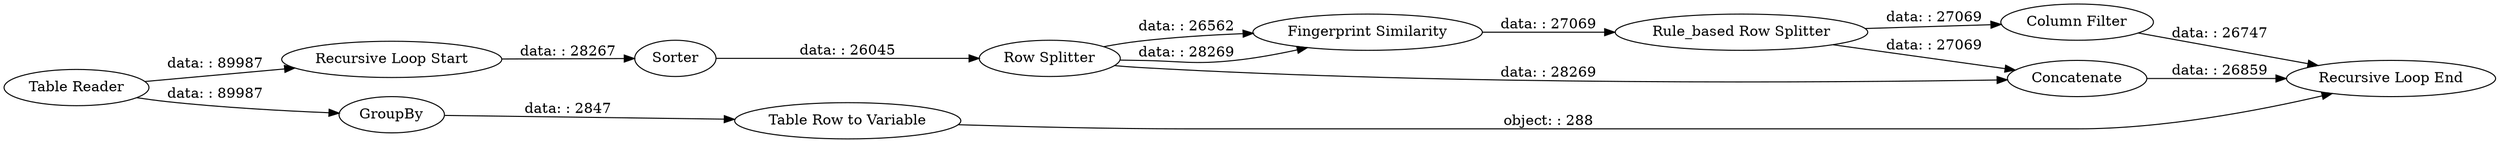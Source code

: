 digraph {
	"6229566013837437867_28" [label="Rule_based Row Splitter"]
	"6229566013837437867_24" [label="Recursive Loop Start"]
	"6229566013837437867_33" [label=GroupBy]
	"6229566013837437867_30" [label="Recursive Loop End"]
	"6229566013837437867_27" [label="Fingerprint Similarity"]
	"6229566013837437867_26" [label="Row Splitter"]
	"6229566013837437867_25" [label=Sorter]
	"6229566013837437867_31" [label="Table Reader"]
	"6229566013837437867_29" [label=Concatenate]
	"6229566013837437867_34" [label="Table Row to Variable"]
	"6229566013837437867_32" [label="Column Filter"]
	"6229566013837437867_34" -> "6229566013837437867_30" [label="object: : 288"]
	"6229566013837437867_26" -> "6229566013837437867_27" [label="data: : 26562"]
	"6229566013837437867_27" -> "6229566013837437867_28" [label="data: : 27069"]
	"6229566013837437867_33" -> "6229566013837437867_34" [label="data: : 2847"]
	"6229566013837437867_28" -> "6229566013837437867_29" [label="data: : 27069"]
	"6229566013837437867_29" -> "6229566013837437867_30" [label="data: : 26859"]
	"6229566013837437867_25" -> "6229566013837437867_26" [label="data: : 26045"]
	"6229566013837437867_26" -> "6229566013837437867_29" [label="data: : 28269"]
	"6229566013837437867_26" -> "6229566013837437867_27" [label="data: : 28269"]
	"6229566013837437867_28" -> "6229566013837437867_32" [label="data: : 27069"]
	"6229566013837437867_32" -> "6229566013837437867_30" [label="data: : 26747"]
	"6229566013837437867_31" -> "6229566013837437867_33" [label="data: : 89987"]
	"6229566013837437867_24" -> "6229566013837437867_25" [label="data: : 28267"]
	"6229566013837437867_31" -> "6229566013837437867_24" [label="data: : 89987"]
	rankdir=LR
}
